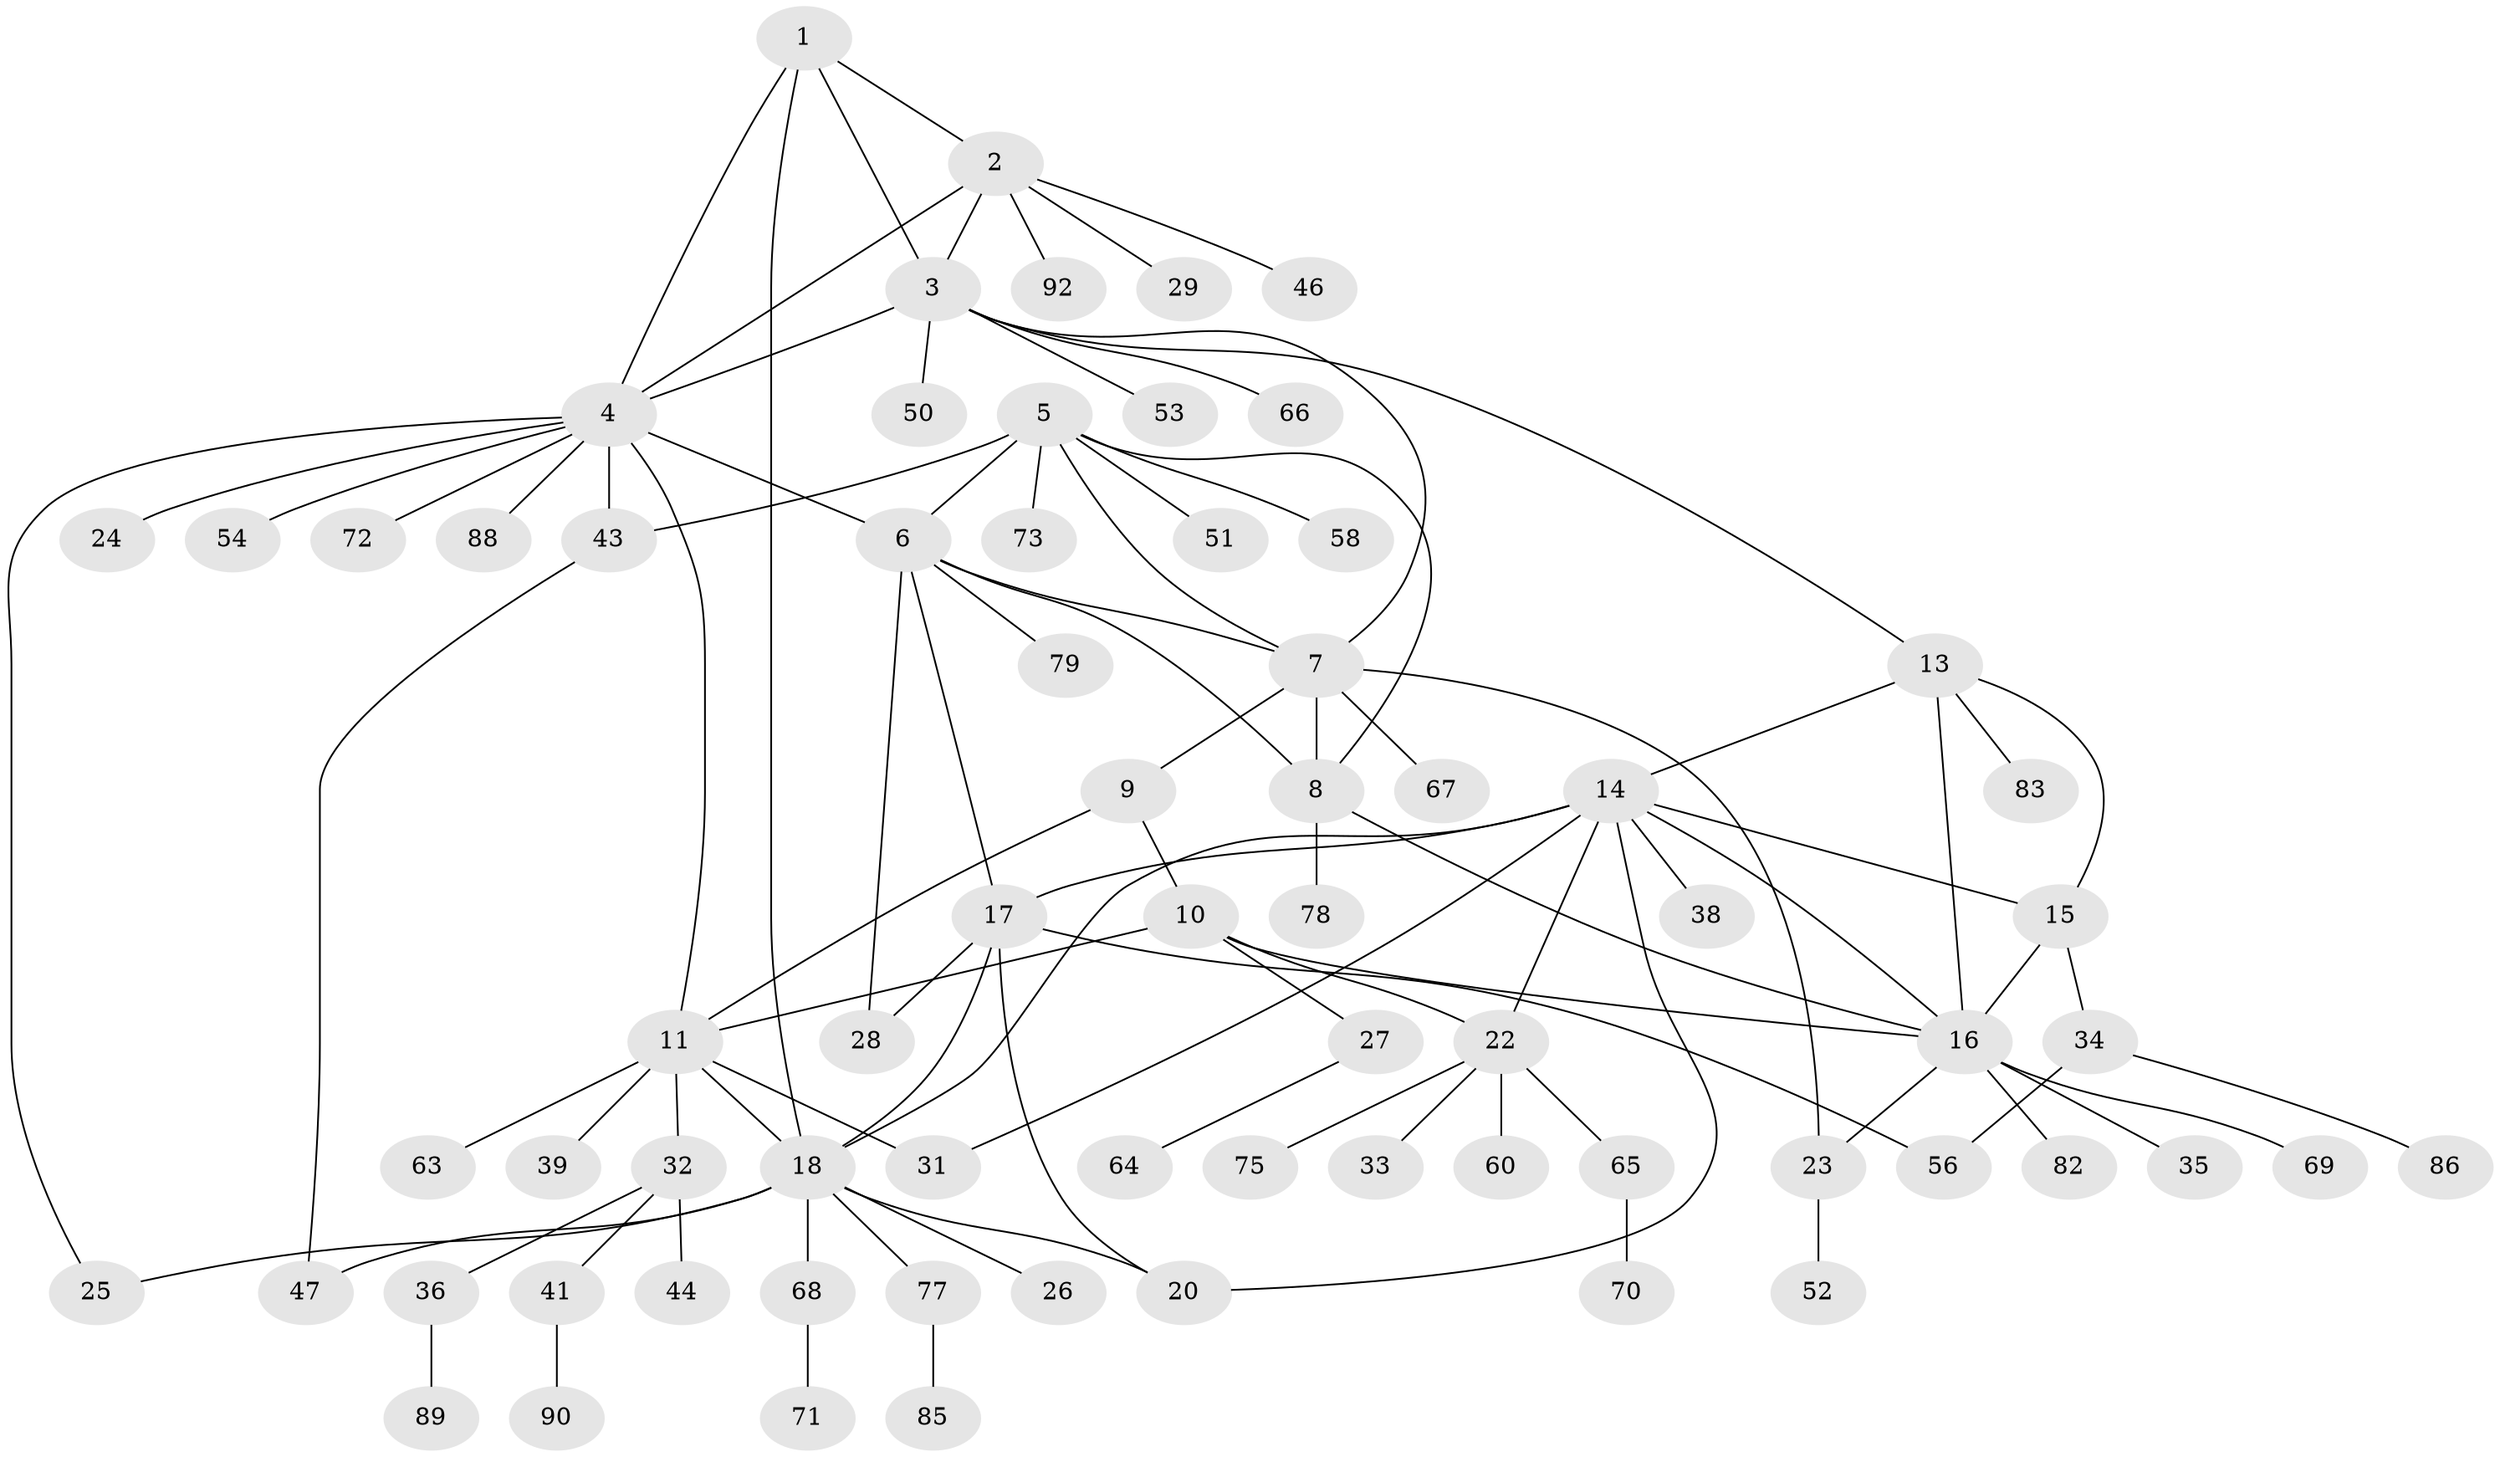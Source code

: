 // Generated by graph-tools (version 1.1) at 2025/24/03/03/25 07:24:16]
// undirected, 70 vertices, 97 edges
graph export_dot {
graph [start="1"]
  node [color=gray90,style=filled];
  1;
  2 [super="+42"];
  3 [super="+40"];
  4 [super="+62"];
  5 [super="+48"];
  6 [super="+21"];
  7 [super="+59"];
  8;
  9 [super="+74"];
  10;
  11 [super="+12"];
  13 [super="+49"];
  14 [super="+19"];
  15;
  16 [super="+81"];
  17 [super="+61"];
  18 [super="+30"];
  20;
  22 [super="+37"];
  23 [super="+80"];
  24 [super="+57"];
  25;
  26;
  27;
  28;
  29;
  31;
  32 [super="+45"];
  33;
  34 [super="+55"];
  35 [super="+91"];
  36;
  38;
  39;
  41;
  43 [super="+76"];
  44;
  46;
  47 [super="+87"];
  50;
  51;
  52;
  53;
  54;
  56;
  58;
  60;
  63;
  64;
  65;
  66;
  67;
  68;
  69;
  70;
  71;
  72;
  73;
  75;
  77;
  78;
  79 [super="+84"];
  82;
  83;
  85;
  86;
  88;
  89;
  90;
  92;
  1 -- 2;
  1 -- 3;
  1 -- 4;
  1 -- 18;
  2 -- 3;
  2 -- 4;
  2 -- 29;
  2 -- 46;
  2 -- 92;
  3 -- 4;
  3 -- 13;
  3 -- 50;
  3 -- 53;
  3 -- 66;
  3 -- 7;
  4 -- 6;
  4 -- 24;
  4 -- 25;
  4 -- 54;
  4 -- 72;
  4 -- 88;
  4 -- 43;
  4 -- 11;
  5 -- 6;
  5 -- 7;
  5 -- 8;
  5 -- 43;
  5 -- 51;
  5 -- 73;
  5 -- 58;
  6 -- 7;
  6 -- 8;
  6 -- 17 [weight=2];
  6 -- 28;
  6 -- 79;
  7 -- 8;
  7 -- 9;
  7 -- 23;
  7 -- 67;
  8 -- 16;
  8 -- 78;
  9 -- 10;
  9 -- 11 [weight=2];
  10 -- 11 [weight=2];
  10 -- 16;
  10 -- 22;
  10 -- 27;
  11 -- 18;
  11 -- 39;
  11 -- 63;
  11 -- 32;
  11 -- 31;
  13 -- 14;
  13 -- 15;
  13 -- 16;
  13 -- 83;
  14 -- 15;
  14 -- 16;
  14 -- 17;
  14 -- 18;
  14 -- 20;
  14 -- 38;
  14 -- 22;
  14 -- 31;
  15 -- 16;
  15 -- 34;
  16 -- 23;
  16 -- 35;
  16 -- 69;
  16 -- 82;
  17 -- 18;
  17 -- 20;
  17 -- 28;
  17 -- 56;
  18 -- 20;
  18 -- 25;
  18 -- 26;
  18 -- 47;
  18 -- 68;
  18 -- 77;
  22 -- 33;
  22 -- 60;
  22 -- 65;
  22 -- 75;
  23 -- 52;
  27 -- 64;
  32 -- 36;
  32 -- 41;
  32 -- 44;
  34 -- 56;
  34 -- 86;
  36 -- 89;
  41 -- 90;
  43 -- 47;
  65 -- 70;
  68 -- 71;
  77 -- 85;
}
